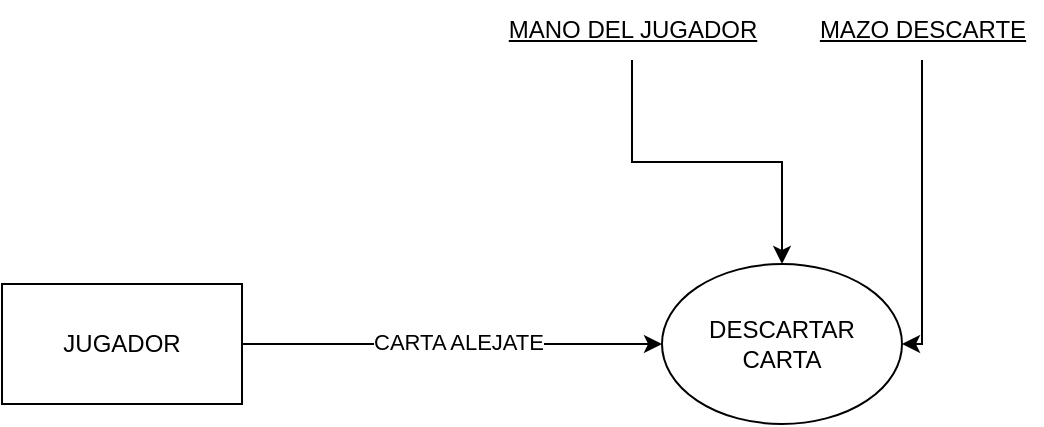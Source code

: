 <mxfile version="21.7.2" type="github">
  <diagram name="Page-1" id="yYn4JYpeh041-EoVW6U2">
    <mxGraphModel dx="1114" dy="615" grid="1" gridSize="10" guides="1" tooltips="1" connect="1" arrows="1" fold="1" page="1" pageScale="1" pageWidth="1390" pageHeight="980" math="0" shadow="0">
      <root>
        <mxCell id="0" />
        <mxCell id="1" parent="0" />
        <mxCell id="lwiGd2RidG9mzizyaXIr-3" style="edgeStyle=orthogonalEdgeStyle;rounded=0;orthogonalLoop=1;jettySize=auto;html=1;entryX=0;entryY=0.5;entryDx=0;entryDy=0;" edge="1" parent="1" source="lwiGd2RidG9mzizyaXIr-1" target="lwiGd2RidG9mzizyaXIr-2">
          <mxGeometry relative="1" as="geometry" />
        </mxCell>
        <mxCell id="lwiGd2RidG9mzizyaXIr-4" value="CARTA ALEJATE" style="edgeLabel;html=1;align=center;verticalAlign=middle;resizable=0;points=[];" vertex="1" connectable="0" parent="lwiGd2RidG9mzizyaXIr-3">
          <mxGeometry x="0.029" y="1" relative="1" as="geometry">
            <mxPoint as="offset" />
          </mxGeometry>
        </mxCell>
        <mxCell id="lwiGd2RidG9mzizyaXIr-1" value="&lt;div&gt;JUGADOR&lt;/div&gt;" style="rounded=0;whiteSpace=wrap;html=1;" vertex="1" parent="1">
          <mxGeometry x="200" y="290" width="120" height="60" as="geometry" />
        </mxCell>
        <mxCell id="lwiGd2RidG9mzizyaXIr-2" value="&lt;div&gt;DESCARTAR &lt;br&gt;&lt;/div&gt;&lt;div&gt;CARTA&lt;br&gt;&lt;/div&gt;" style="ellipse;whiteSpace=wrap;html=1;" vertex="1" parent="1">
          <mxGeometry x="530" y="280" width="120" height="80" as="geometry" />
        </mxCell>
        <mxCell id="lwiGd2RidG9mzizyaXIr-6" style="edgeStyle=orthogonalEdgeStyle;rounded=0;orthogonalLoop=1;jettySize=auto;html=1;entryX=0.5;entryY=0;entryDx=0;entryDy=0;" edge="1" parent="1" source="lwiGd2RidG9mzizyaXIr-5" target="lwiGd2RidG9mzizyaXIr-2">
          <mxGeometry relative="1" as="geometry" />
        </mxCell>
        <mxCell id="lwiGd2RidG9mzizyaXIr-5" value="&lt;u&gt;MANO DEL JUGADOR&lt;br&gt;&lt;/u&gt;" style="text;html=1;align=center;verticalAlign=middle;resizable=0;points=[];autosize=1;strokeColor=none;fillColor=none;" vertex="1" parent="1">
          <mxGeometry x="440" y="148" width="150" height="30" as="geometry" />
        </mxCell>
        <mxCell id="lwiGd2RidG9mzizyaXIr-8" style="edgeStyle=orthogonalEdgeStyle;rounded=0;orthogonalLoop=1;jettySize=auto;html=1;entryX=1;entryY=0.5;entryDx=0;entryDy=0;" edge="1" parent="1" source="lwiGd2RidG9mzizyaXIr-7" target="lwiGd2RidG9mzizyaXIr-2">
          <mxGeometry relative="1" as="geometry">
            <Array as="points">
              <mxPoint x="660" y="163" />
              <mxPoint x="660" y="320" />
            </Array>
          </mxGeometry>
        </mxCell>
        <mxCell id="lwiGd2RidG9mzizyaXIr-7" value="&lt;u&gt;MAZO DESCARTE&lt;br&gt;&lt;/u&gt;" style="text;html=1;align=center;verticalAlign=middle;resizable=0;points=[];autosize=1;strokeColor=none;fillColor=none;" vertex="1" parent="1">
          <mxGeometry x="600" y="148" width="120" height="30" as="geometry" />
        </mxCell>
      </root>
    </mxGraphModel>
  </diagram>
</mxfile>
